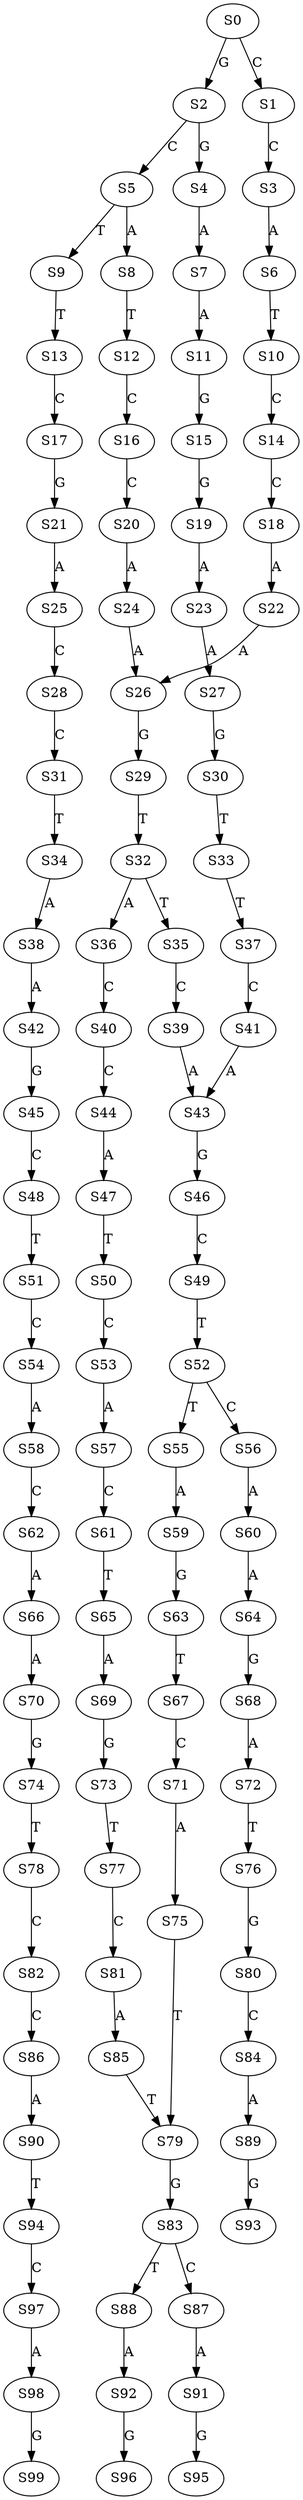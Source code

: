 strict digraph  {
	S0 -> S1 [ label = C ];
	S0 -> S2 [ label = G ];
	S1 -> S3 [ label = C ];
	S2 -> S4 [ label = G ];
	S2 -> S5 [ label = C ];
	S3 -> S6 [ label = A ];
	S4 -> S7 [ label = A ];
	S5 -> S8 [ label = A ];
	S5 -> S9 [ label = T ];
	S6 -> S10 [ label = T ];
	S7 -> S11 [ label = A ];
	S8 -> S12 [ label = T ];
	S9 -> S13 [ label = T ];
	S10 -> S14 [ label = C ];
	S11 -> S15 [ label = G ];
	S12 -> S16 [ label = C ];
	S13 -> S17 [ label = C ];
	S14 -> S18 [ label = C ];
	S15 -> S19 [ label = G ];
	S16 -> S20 [ label = C ];
	S17 -> S21 [ label = G ];
	S18 -> S22 [ label = A ];
	S19 -> S23 [ label = A ];
	S20 -> S24 [ label = A ];
	S21 -> S25 [ label = A ];
	S22 -> S26 [ label = A ];
	S23 -> S27 [ label = A ];
	S24 -> S26 [ label = A ];
	S25 -> S28 [ label = C ];
	S26 -> S29 [ label = G ];
	S27 -> S30 [ label = G ];
	S28 -> S31 [ label = C ];
	S29 -> S32 [ label = T ];
	S30 -> S33 [ label = T ];
	S31 -> S34 [ label = T ];
	S32 -> S35 [ label = T ];
	S32 -> S36 [ label = A ];
	S33 -> S37 [ label = T ];
	S34 -> S38 [ label = A ];
	S35 -> S39 [ label = C ];
	S36 -> S40 [ label = C ];
	S37 -> S41 [ label = C ];
	S38 -> S42 [ label = A ];
	S39 -> S43 [ label = A ];
	S40 -> S44 [ label = C ];
	S41 -> S43 [ label = A ];
	S42 -> S45 [ label = G ];
	S43 -> S46 [ label = G ];
	S44 -> S47 [ label = A ];
	S45 -> S48 [ label = C ];
	S46 -> S49 [ label = C ];
	S47 -> S50 [ label = T ];
	S48 -> S51 [ label = T ];
	S49 -> S52 [ label = T ];
	S50 -> S53 [ label = C ];
	S51 -> S54 [ label = C ];
	S52 -> S55 [ label = T ];
	S52 -> S56 [ label = C ];
	S53 -> S57 [ label = A ];
	S54 -> S58 [ label = A ];
	S55 -> S59 [ label = A ];
	S56 -> S60 [ label = A ];
	S57 -> S61 [ label = C ];
	S58 -> S62 [ label = C ];
	S59 -> S63 [ label = G ];
	S60 -> S64 [ label = A ];
	S61 -> S65 [ label = T ];
	S62 -> S66 [ label = A ];
	S63 -> S67 [ label = T ];
	S64 -> S68 [ label = G ];
	S65 -> S69 [ label = A ];
	S66 -> S70 [ label = A ];
	S67 -> S71 [ label = C ];
	S68 -> S72 [ label = A ];
	S69 -> S73 [ label = G ];
	S70 -> S74 [ label = G ];
	S71 -> S75 [ label = A ];
	S72 -> S76 [ label = T ];
	S73 -> S77 [ label = T ];
	S74 -> S78 [ label = T ];
	S75 -> S79 [ label = T ];
	S76 -> S80 [ label = G ];
	S77 -> S81 [ label = C ];
	S78 -> S82 [ label = C ];
	S79 -> S83 [ label = G ];
	S80 -> S84 [ label = C ];
	S81 -> S85 [ label = A ];
	S82 -> S86 [ label = C ];
	S83 -> S87 [ label = C ];
	S83 -> S88 [ label = T ];
	S84 -> S89 [ label = A ];
	S85 -> S79 [ label = T ];
	S86 -> S90 [ label = A ];
	S87 -> S91 [ label = A ];
	S88 -> S92 [ label = A ];
	S89 -> S93 [ label = G ];
	S90 -> S94 [ label = T ];
	S91 -> S95 [ label = G ];
	S92 -> S96 [ label = G ];
	S94 -> S97 [ label = C ];
	S97 -> S98 [ label = A ];
	S98 -> S99 [ label = G ];
}
